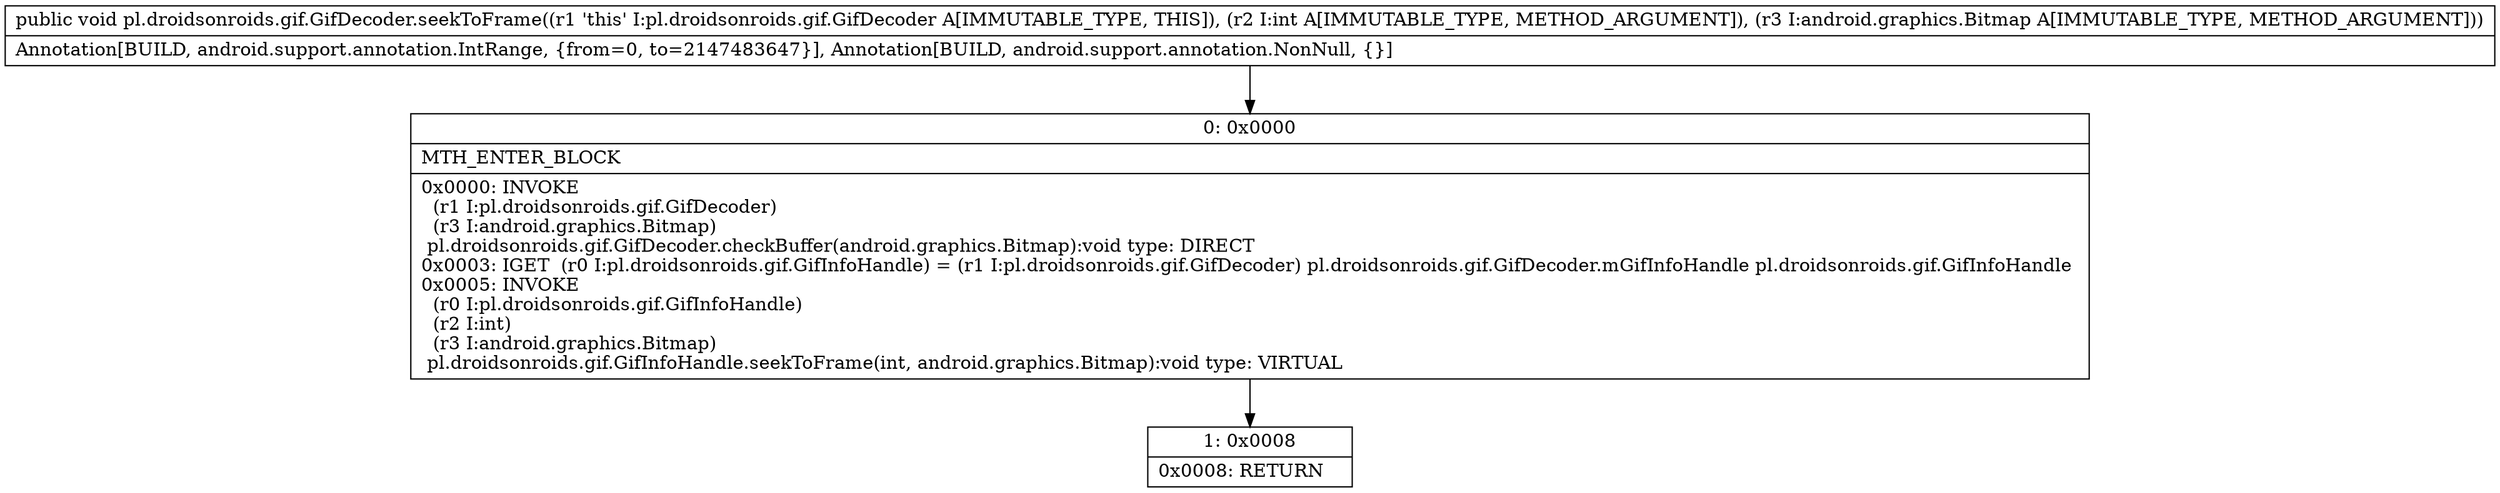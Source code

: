 digraph "CFG forpl.droidsonroids.gif.GifDecoder.seekToFrame(ILandroid\/graphics\/Bitmap;)V" {
Node_0 [shape=record,label="{0\:\ 0x0000|MTH_ENTER_BLOCK\l|0x0000: INVOKE  \l  (r1 I:pl.droidsonroids.gif.GifDecoder)\l  (r3 I:android.graphics.Bitmap)\l pl.droidsonroids.gif.GifDecoder.checkBuffer(android.graphics.Bitmap):void type: DIRECT \l0x0003: IGET  (r0 I:pl.droidsonroids.gif.GifInfoHandle) = (r1 I:pl.droidsonroids.gif.GifDecoder) pl.droidsonroids.gif.GifDecoder.mGifInfoHandle pl.droidsonroids.gif.GifInfoHandle \l0x0005: INVOKE  \l  (r0 I:pl.droidsonroids.gif.GifInfoHandle)\l  (r2 I:int)\l  (r3 I:android.graphics.Bitmap)\l pl.droidsonroids.gif.GifInfoHandle.seekToFrame(int, android.graphics.Bitmap):void type: VIRTUAL \l}"];
Node_1 [shape=record,label="{1\:\ 0x0008|0x0008: RETURN   \l}"];
MethodNode[shape=record,label="{public void pl.droidsonroids.gif.GifDecoder.seekToFrame((r1 'this' I:pl.droidsonroids.gif.GifDecoder A[IMMUTABLE_TYPE, THIS]), (r2 I:int A[IMMUTABLE_TYPE, METHOD_ARGUMENT]), (r3 I:android.graphics.Bitmap A[IMMUTABLE_TYPE, METHOD_ARGUMENT]))  | Annotation[BUILD, android.support.annotation.IntRange, \{from=0, to=2147483647\}], Annotation[BUILD, android.support.annotation.NonNull, \{\}]\l}"];
MethodNode -> Node_0;
Node_0 -> Node_1;
}

